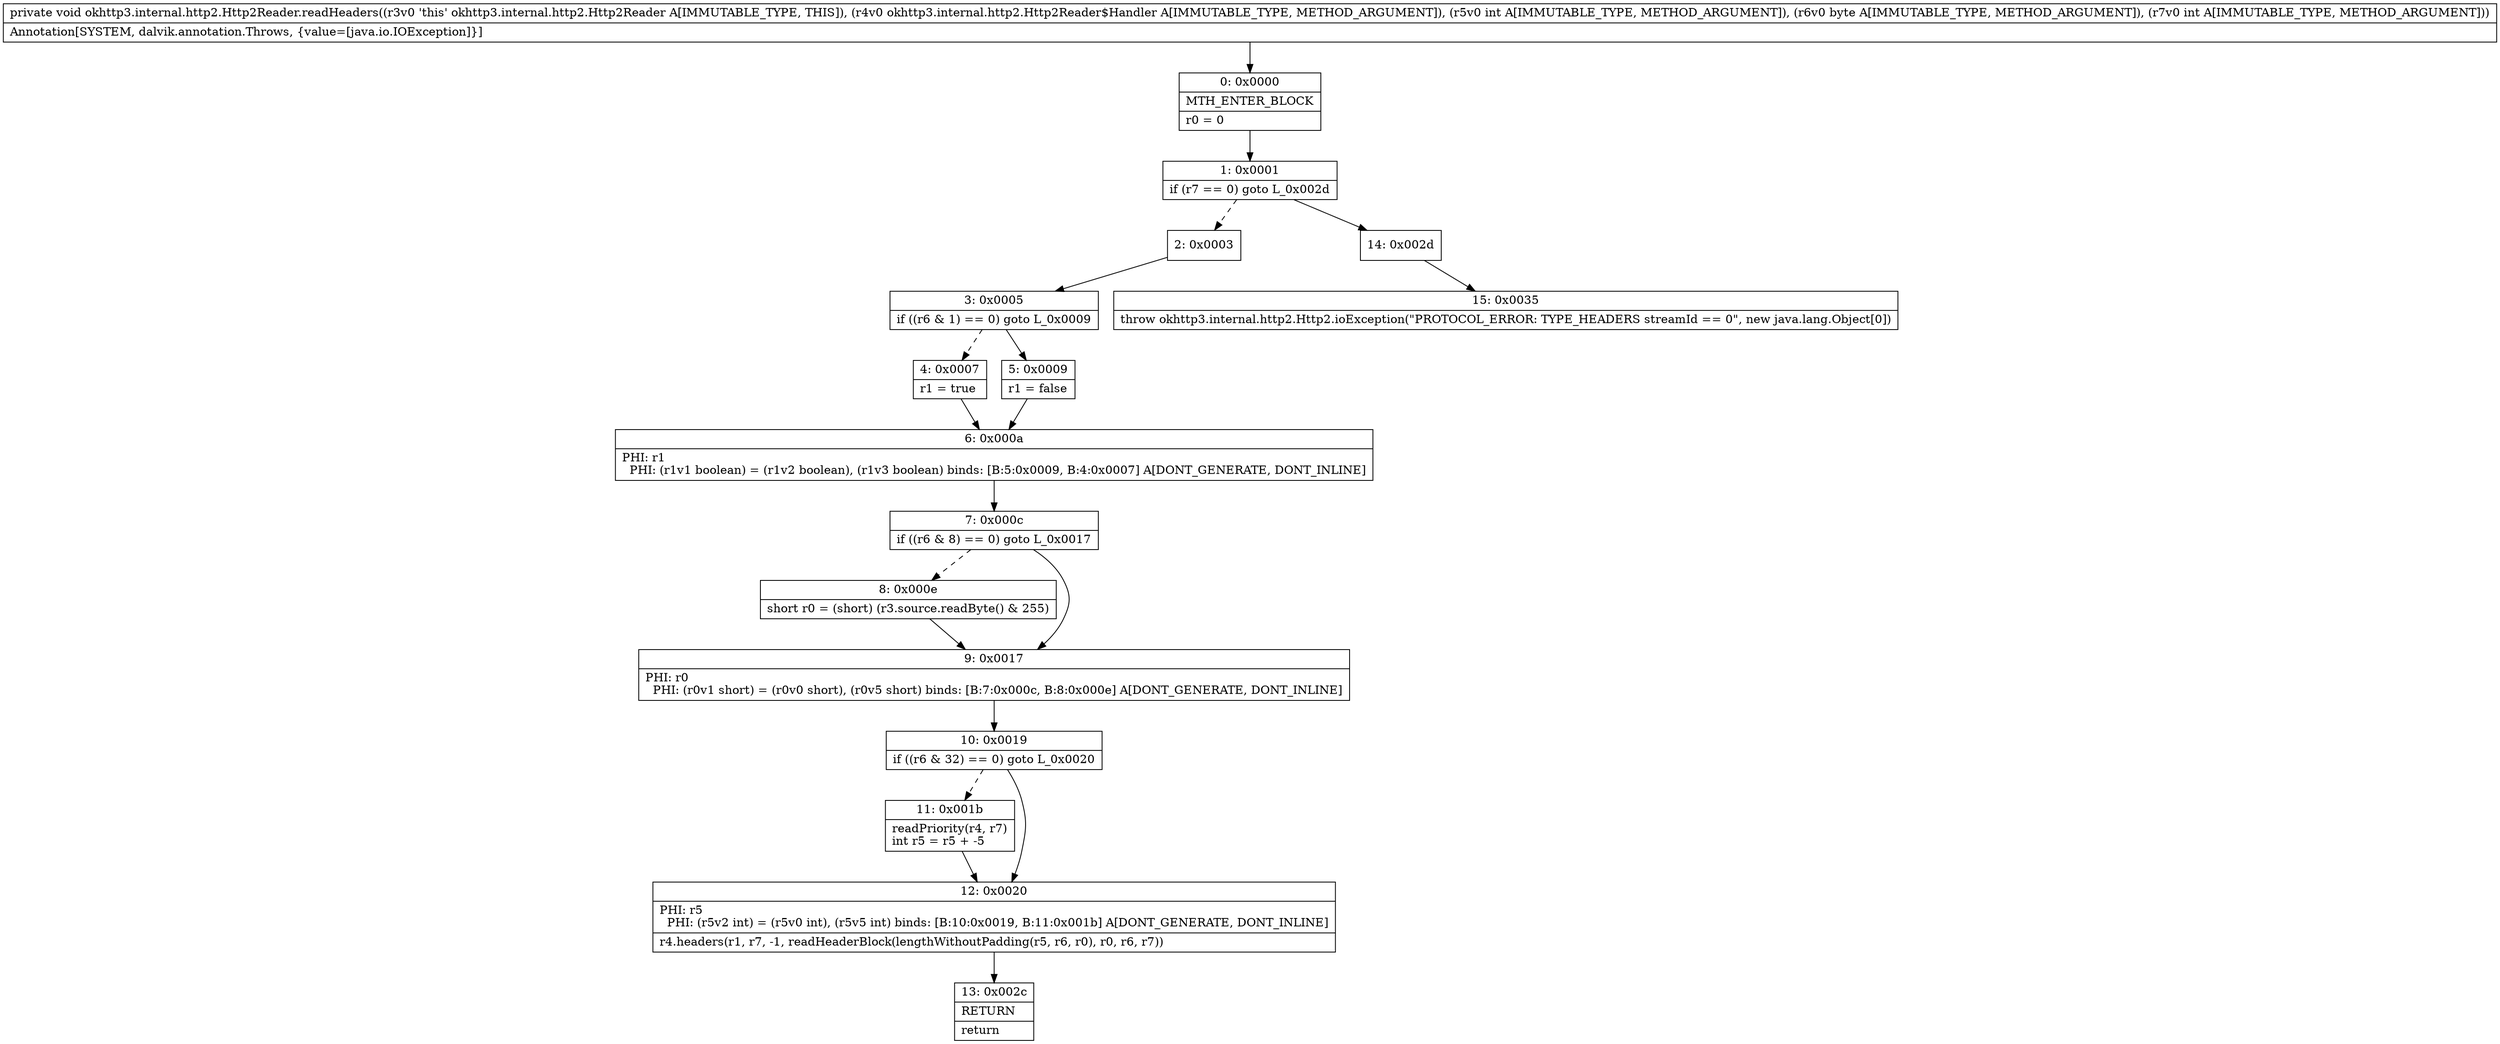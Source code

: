 digraph "CFG forokhttp3.internal.http2.Http2Reader.readHeaders(Lokhttp3\/internal\/http2\/Http2Reader$Handler;IBI)V" {
Node_0 [shape=record,label="{0\:\ 0x0000|MTH_ENTER_BLOCK\l|r0 = 0\l}"];
Node_1 [shape=record,label="{1\:\ 0x0001|if (r7 == 0) goto L_0x002d\l}"];
Node_2 [shape=record,label="{2\:\ 0x0003}"];
Node_3 [shape=record,label="{3\:\ 0x0005|if ((r6 & 1) == 0) goto L_0x0009\l}"];
Node_4 [shape=record,label="{4\:\ 0x0007|r1 = true\l}"];
Node_5 [shape=record,label="{5\:\ 0x0009|r1 = false\l}"];
Node_6 [shape=record,label="{6\:\ 0x000a|PHI: r1 \l  PHI: (r1v1 boolean) = (r1v2 boolean), (r1v3 boolean) binds: [B:5:0x0009, B:4:0x0007] A[DONT_GENERATE, DONT_INLINE]\l}"];
Node_7 [shape=record,label="{7\:\ 0x000c|if ((r6 & 8) == 0) goto L_0x0017\l}"];
Node_8 [shape=record,label="{8\:\ 0x000e|short r0 = (short) (r3.source.readByte() & 255)\l}"];
Node_9 [shape=record,label="{9\:\ 0x0017|PHI: r0 \l  PHI: (r0v1 short) = (r0v0 short), (r0v5 short) binds: [B:7:0x000c, B:8:0x000e] A[DONT_GENERATE, DONT_INLINE]\l}"];
Node_10 [shape=record,label="{10\:\ 0x0019|if ((r6 & 32) == 0) goto L_0x0020\l}"];
Node_11 [shape=record,label="{11\:\ 0x001b|readPriority(r4, r7)\lint r5 = r5 + \-5\l}"];
Node_12 [shape=record,label="{12\:\ 0x0020|PHI: r5 \l  PHI: (r5v2 int) = (r5v0 int), (r5v5 int) binds: [B:10:0x0019, B:11:0x001b] A[DONT_GENERATE, DONT_INLINE]\l|r4.headers(r1, r7, \-1, readHeaderBlock(lengthWithoutPadding(r5, r6, r0), r0, r6, r7))\l}"];
Node_13 [shape=record,label="{13\:\ 0x002c|RETURN\l|return\l}"];
Node_14 [shape=record,label="{14\:\ 0x002d}"];
Node_15 [shape=record,label="{15\:\ 0x0035|throw okhttp3.internal.http2.Http2.ioException(\"PROTOCOL_ERROR: TYPE_HEADERS streamId == 0\", new java.lang.Object[0])\l}"];
MethodNode[shape=record,label="{private void okhttp3.internal.http2.Http2Reader.readHeaders((r3v0 'this' okhttp3.internal.http2.Http2Reader A[IMMUTABLE_TYPE, THIS]), (r4v0 okhttp3.internal.http2.Http2Reader$Handler A[IMMUTABLE_TYPE, METHOD_ARGUMENT]), (r5v0 int A[IMMUTABLE_TYPE, METHOD_ARGUMENT]), (r6v0 byte A[IMMUTABLE_TYPE, METHOD_ARGUMENT]), (r7v0 int A[IMMUTABLE_TYPE, METHOD_ARGUMENT]))  | Annotation[SYSTEM, dalvik.annotation.Throws, \{value=[java.io.IOException]\}]\l}"];
MethodNode -> Node_0;
Node_0 -> Node_1;
Node_1 -> Node_2[style=dashed];
Node_1 -> Node_14;
Node_2 -> Node_3;
Node_3 -> Node_4[style=dashed];
Node_3 -> Node_5;
Node_4 -> Node_6;
Node_5 -> Node_6;
Node_6 -> Node_7;
Node_7 -> Node_8[style=dashed];
Node_7 -> Node_9;
Node_8 -> Node_9;
Node_9 -> Node_10;
Node_10 -> Node_11[style=dashed];
Node_10 -> Node_12;
Node_11 -> Node_12;
Node_12 -> Node_13;
Node_14 -> Node_15;
}

